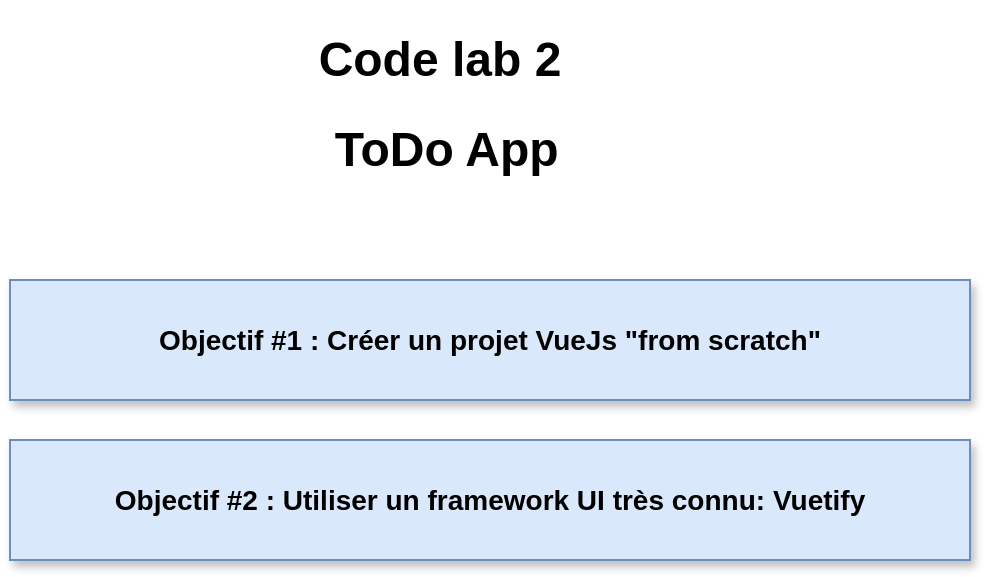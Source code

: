 <mxfile version="20.7.4" type="github" pages="2">
  <diagram id="pfh60kXEi3NOM66sNuTY" name="Page-1">
    <mxGraphModel dx="1234" dy="1109" grid="1" gridSize="10" guides="1" tooltips="1" connect="1" arrows="1" fold="1" page="1" pageScale="1" pageWidth="850" pageHeight="1100" math="0" shadow="0">
      <root>
        <mxCell id="0" />
        <mxCell id="1" parent="0" />
        <mxCell id="nRlDMb4SqcX4eW5oRpA9-1" value="&lt;h1 align=&quot;center&quot;&gt;Code lab 2&lt;br&gt;&lt;/h1&gt;&lt;h1 align=&quot;center&quot;&gt;&amp;nbsp;ToDo App&lt;br&gt;&lt;/h1&gt;" style="text;html=1;strokeColor=none;fillColor=none;spacing=5;spacingTop=-20;whiteSpace=wrap;overflow=hidden;rounded=0;align=center;" vertex="1" parent="1">
          <mxGeometry x="300" y="180" width="210" height="90" as="geometry" />
        </mxCell>
        <mxCell id="nRlDMb4SqcX4eW5oRpA9-2" value="&lt;b&gt;&lt;font style=&quot;font-size: 14px;&quot;&gt;Objectif #1 : Créer un projet VueJs &quot;from scratch&quot;&lt;br&gt;&lt;/font&gt;&lt;/b&gt;" style="rounded=0;whiteSpace=wrap;html=1;fillColor=#dae8fc;strokeColor=#6c8ebf;shadow=1;" vertex="1" parent="1">
          <mxGeometry x="190" y="310" width="480" height="60" as="geometry" />
        </mxCell>
        <mxCell id="nRlDMb4SqcX4eW5oRpA9-3" value="&lt;div&gt;&lt;b&gt;&lt;font style=&quot;font-size: 14px;&quot;&gt;Objectif #2 : Utiliser un framework UI très connu: Vuetify&lt;br&gt;&lt;/font&gt;&lt;/b&gt;&lt;/div&gt;" style="rounded=0;whiteSpace=wrap;html=1;fillColor=#dae8fc;strokeColor=#6c8ebf;shadow=1;" vertex="1" parent="1">
          <mxGeometry x="190" y="390" width="480" height="60" as="geometry" />
        </mxCell>
      </root>
    </mxGraphModel>
  </diagram>
  <diagram id="56YtSKPm9WsGssvjvdIP" name="Page-2">
    <mxGraphModel dx="851" dy="765" grid="1" gridSize="10" guides="1" tooltips="1" connect="1" arrows="1" fold="1" page="1" pageScale="1" pageWidth="850" pageHeight="1100" math="0" shadow="0">
      <root>
        <mxCell id="0" />
        <mxCell id="1" parent="0" />
        <mxCell id="FJtQRWKZDMc56x1q1C4I-1" value="&lt;h2&gt;Setup du backend&lt;/h2&gt;" style="rounded=0;whiteSpace=wrap;html=1;fillColor=#fff2cc;strokeColor=#d6b656;" vertex="1" parent="1">
          <mxGeometry x="315" y="160" width="220" height="60" as="geometry" />
        </mxCell>
        <mxCell id="FJtQRWKZDMc56x1q1C4I-2" value="&lt;h3&gt;Installer POSTGRESQL&lt;/h3&gt;" style="rounded=1;whiteSpace=wrap;html=1;fillColor=#d5e8d4;strokeColor=#82b366;" vertex="1" parent="1">
          <mxGeometry x="100" y="280" width="660" height="50" as="geometry" />
        </mxCell>
        <mxCell id="FJtQRWKZDMc56x1q1C4I-3" value="&lt;ul&gt;&lt;li&gt;Pour Ubuntu : https://www.postgresqltutorial.com/postgresql-getting-started/install-postgresql-linux/ &lt;b&gt;(suivre le tutoriel jusqu&#39;à la commande `psql`)&lt;/b&gt;&lt;br&gt;&lt;/li&gt;&lt;/ul&gt;" style="rounded=0;whiteSpace=wrap;html=1;align=left;" vertex="1" parent="1">
          <mxGeometry x="100" y="349" width="660" height="70" as="geometry" />
        </mxCell>
        <mxCell id="FJtQRWKZDMc56x1q1C4I-6" value="&lt;h3&gt;Configuration du backend&lt;/h3&gt;" style="rounded=1;whiteSpace=wrap;html=1;fillColor=#d5e8d4;strokeColor=#82b366;" vertex="1" parent="1">
          <mxGeometry x="100" y="450" width="660" height="50" as="geometry" />
        </mxCell>
        <mxCell id="FJtQRWKZDMc56x1q1C4I-7" value="&lt;ul&gt;&lt;li&gt;Aller sur &lt;a href=&quot;https://github.com/tonycheang/todo-backend-express-knex&quot;&gt;https://github.com/tonycheang/todo-backend-express-knex&lt;/a&gt;&lt;/li&gt;&lt;li&gt;Cloner le projet&lt;/li&gt;&lt;li&gt;Renommer le projet en &quot;todo_app&quot;&lt;/li&gt;&lt;li&gt;Supprimer le dossier &quot;client&quot;&lt;/li&gt;&lt;li&gt;Dans package.json ==&amp;gt; modifier la version de knex en 1.0.7&lt;br&gt;&lt;/li&gt;&lt;li&gt;Suivre les instructions de la partie &quot;Installation&quot;&lt;/li&gt;&lt;/ul&gt;" style="rounded=0;whiteSpace=wrap;html=1;align=left;" vertex="1" parent="1">
          <mxGeometry x="99" y="519" width="660" height="131" as="geometry" />
        </mxCell>
      </root>
    </mxGraphModel>
  </diagram>
</mxfile>

